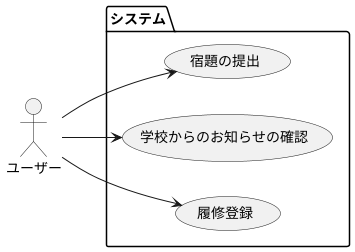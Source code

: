 @startuml
left to right direction


actor ユーザー as User
package "システム" {
  usecase "宿題の提出" as UC1
  usecase "学校からのお知らせの確認" as UC2
   usecase "履修登録" as UC3
}
User --> UC1
User --> UC2
User --> UC3

@enduml